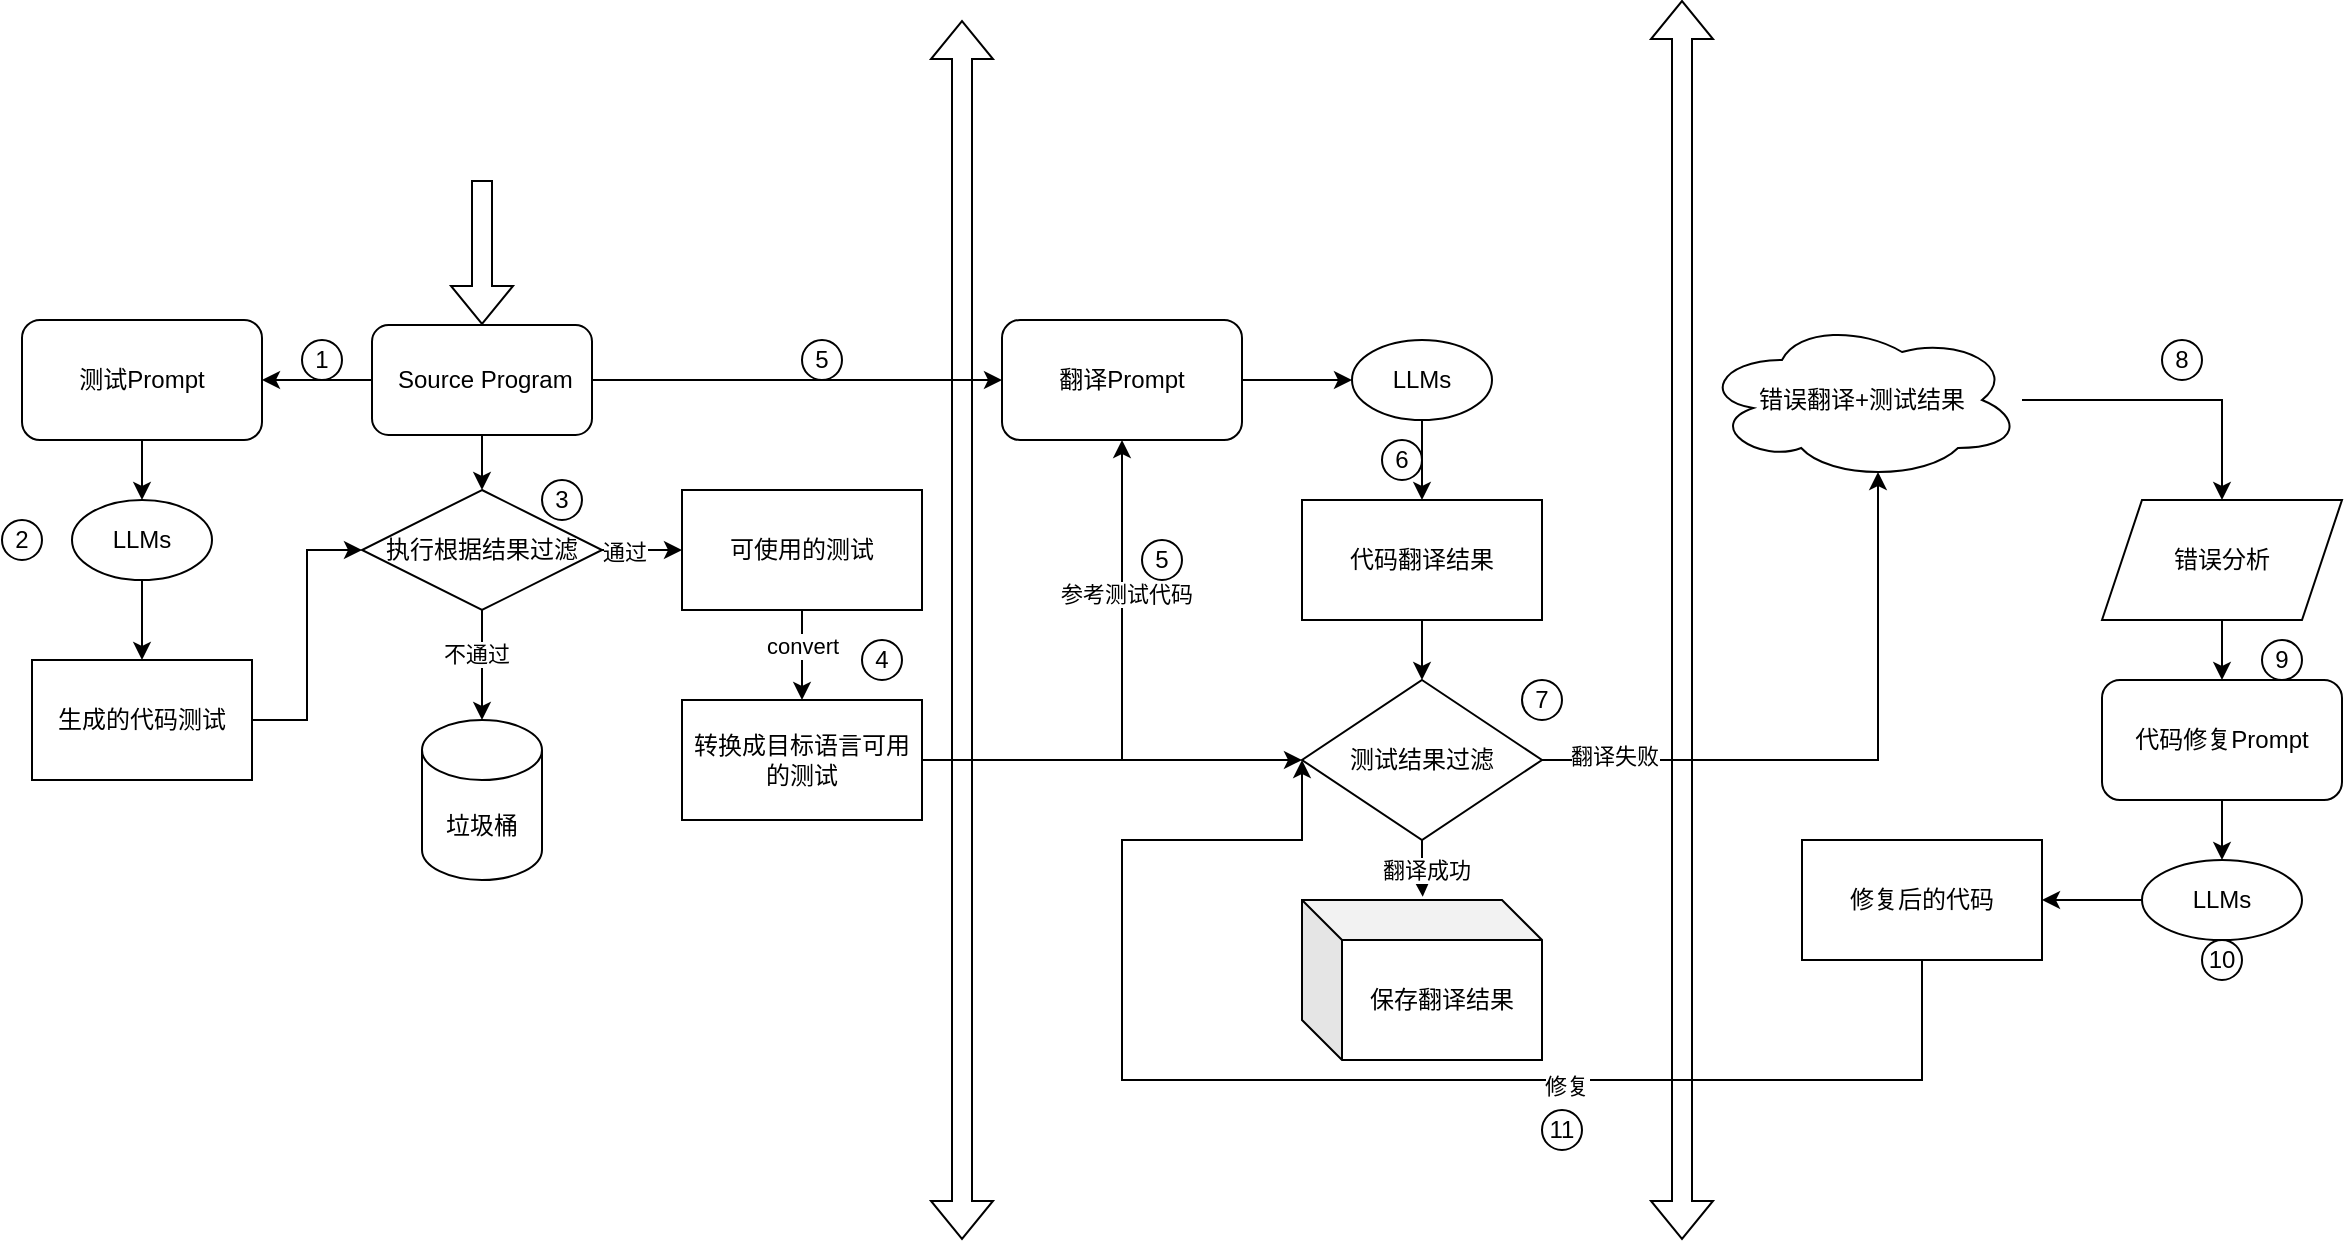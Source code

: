 <mxfile version="28.2.5">
  <diagram name="第 1 页" id="mnFQVvG62Rh3zPF-ihMT">
    <mxGraphModel dx="1693" dy="907" grid="1" gridSize="10" guides="1" tooltips="1" connect="1" arrows="1" fold="1" page="1" pageScale="1" pageWidth="827" pageHeight="1169" math="0" shadow="0">
      <root>
        <mxCell id="0" />
        <mxCell id="1" parent="0" />
        <mxCell id="vuQjMaOmqYNS7_a6hu1z-4" style="edgeStyle=orthogonalEdgeStyle;rounded=0;orthogonalLoop=1;jettySize=auto;html=1;entryX=0.5;entryY=0;entryDx=0;entryDy=0;" edge="1" parent="1" source="yU_CyNfrzpjY19r-bfCw-1" target="yU_CyNfrzpjY19r-bfCw-3">
          <mxGeometry relative="1" as="geometry" />
        </mxCell>
        <mxCell id="yU_CyNfrzpjY19r-bfCw-1" value="测试Prompt" style="rounded=1;whiteSpace=wrap;html=1;" parent="1" vertex="1">
          <mxGeometry x="90" y="180" width="120" height="60" as="geometry" />
        </mxCell>
        <mxCell id="vuQjMaOmqYNS7_a6hu1z-10" style="edgeStyle=orthogonalEdgeStyle;rounded=0;orthogonalLoop=1;jettySize=auto;html=1;entryX=1;entryY=0.5;entryDx=0;entryDy=0;" edge="1" parent="1" source="yU_CyNfrzpjY19r-bfCw-2" target="yU_CyNfrzpjY19r-bfCw-1">
          <mxGeometry relative="1" as="geometry" />
        </mxCell>
        <mxCell id="vuQjMaOmqYNS7_a6hu1z-13" style="edgeStyle=orthogonalEdgeStyle;rounded=0;orthogonalLoop=1;jettySize=auto;html=1;entryX=0;entryY=0.5;entryDx=0;entryDy=0;" edge="1" parent="1" source="yU_CyNfrzpjY19r-bfCw-2" target="yU_CyNfrzpjY19r-bfCw-8">
          <mxGeometry relative="1" as="geometry" />
        </mxCell>
        <mxCell id="vuQjMaOmqYNS7_a6hu1z-35" style="edgeStyle=orthogonalEdgeStyle;rounded=0;orthogonalLoop=1;jettySize=auto;html=1;entryX=0.5;entryY=0;entryDx=0;entryDy=0;" edge="1" parent="1" source="yU_CyNfrzpjY19r-bfCw-2" target="yU_CyNfrzpjY19r-bfCw-5">
          <mxGeometry relative="1" as="geometry" />
        </mxCell>
        <mxCell id="yU_CyNfrzpjY19r-bfCw-2" value="&amp;nbsp;Source Program" style="rounded=1;whiteSpace=wrap;html=1;" parent="1" vertex="1">
          <mxGeometry x="265" y="182.5" width="110" height="55" as="geometry" />
        </mxCell>
        <mxCell id="vuQjMaOmqYNS7_a6hu1z-5" style="edgeStyle=orthogonalEdgeStyle;rounded=0;orthogonalLoop=1;jettySize=auto;html=1;entryX=0.5;entryY=0;entryDx=0;entryDy=0;" edge="1" parent="1" source="yU_CyNfrzpjY19r-bfCw-3" target="yU_CyNfrzpjY19r-bfCw-4">
          <mxGeometry relative="1" as="geometry" />
        </mxCell>
        <mxCell id="yU_CyNfrzpjY19r-bfCw-3" value="LLMs" style="ellipse;whiteSpace=wrap;html=1;" parent="1" vertex="1">
          <mxGeometry x="115" y="270" width="70" height="40" as="geometry" />
        </mxCell>
        <mxCell id="vuQjMaOmqYNS7_a6hu1z-6" style="edgeStyle=orthogonalEdgeStyle;rounded=0;orthogonalLoop=1;jettySize=auto;html=1;entryX=0;entryY=0.5;entryDx=0;entryDy=0;" edge="1" parent="1" source="yU_CyNfrzpjY19r-bfCw-4" target="yU_CyNfrzpjY19r-bfCw-5">
          <mxGeometry relative="1" as="geometry" />
        </mxCell>
        <mxCell id="yU_CyNfrzpjY19r-bfCw-4" value="生成的代码测试" style="rounded=0;whiteSpace=wrap;html=1;" parent="1" vertex="1">
          <mxGeometry x="95" y="350" width="110" height="60" as="geometry" />
        </mxCell>
        <mxCell id="vuQjMaOmqYNS7_a6hu1z-7" style="edgeStyle=orthogonalEdgeStyle;rounded=0;orthogonalLoop=1;jettySize=auto;html=1;" edge="1" parent="1" source="yU_CyNfrzpjY19r-bfCw-5" target="yU_CyNfrzpjY19r-bfCw-6">
          <mxGeometry relative="1" as="geometry" />
        </mxCell>
        <mxCell id="vuQjMaOmqYNS7_a6hu1z-8" value="不通过" style="edgeLabel;html=1;align=center;verticalAlign=middle;resizable=0;points=[];" vertex="1" connectable="0" parent="vuQjMaOmqYNS7_a6hu1z-7">
          <mxGeometry x="-0.222" y="-3" relative="1" as="geometry">
            <mxPoint as="offset" />
          </mxGeometry>
        </mxCell>
        <mxCell id="vuQjMaOmqYNS7_a6hu1z-9" style="edgeStyle=orthogonalEdgeStyle;rounded=0;orthogonalLoop=1;jettySize=auto;html=1;entryX=0;entryY=0.5;entryDx=0;entryDy=0;" edge="1" parent="1" source="yU_CyNfrzpjY19r-bfCw-5" target="yU_CyNfrzpjY19r-bfCw-7">
          <mxGeometry relative="1" as="geometry" />
        </mxCell>
        <mxCell id="vuQjMaOmqYNS7_a6hu1z-12" value="通过" style="edgeLabel;html=1;align=center;verticalAlign=middle;resizable=0;points=[];" vertex="1" connectable="0" parent="vuQjMaOmqYNS7_a6hu1z-9">
          <mxGeometry x="-0.47" y="-1" relative="1" as="geometry">
            <mxPoint as="offset" />
          </mxGeometry>
        </mxCell>
        <mxCell id="yU_CyNfrzpjY19r-bfCw-5" value="执行根据结果过滤" style="rhombus;whiteSpace=wrap;html=1;" parent="1" vertex="1">
          <mxGeometry x="260" y="265" width="120" height="60" as="geometry" />
        </mxCell>
        <mxCell id="yU_CyNfrzpjY19r-bfCw-6" value="垃圾桶" style="shape=cylinder3;whiteSpace=wrap;html=1;boundedLbl=1;backgroundOutline=1;size=15;" parent="1" vertex="1">
          <mxGeometry x="290" y="380" width="60" height="80" as="geometry" />
        </mxCell>
        <mxCell id="yU_CyNfrzpjY19r-bfCw-12" style="edgeStyle=orthogonalEdgeStyle;rounded=0;orthogonalLoop=1;jettySize=auto;html=1;entryX=0.5;entryY=0;entryDx=0;entryDy=0;" parent="1" source="yU_CyNfrzpjY19r-bfCw-7" target="yU_CyNfrzpjY19r-bfCw-11" edge="1">
          <mxGeometry relative="1" as="geometry" />
        </mxCell>
        <mxCell id="yU_CyNfrzpjY19r-bfCw-13" value="convert" style="edgeLabel;html=1;align=center;verticalAlign=middle;resizable=0;points=[];" parent="yU_CyNfrzpjY19r-bfCw-12" vertex="1" connectable="0">
          <mxGeometry x="-0.233" relative="1" as="geometry">
            <mxPoint as="offset" />
          </mxGeometry>
        </mxCell>
        <mxCell id="yU_CyNfrzpjY19r-bfCw-7" value="可使用的测试" style="rounded=0;whiteSpace=wrap;html=1;" parent="1" vertex="1">
          <mxGeometry x="420" y="265" width="120" height="60" as="geometry" />
        </mxCell>
        <mxCell id="vuQjMaOmqYNS7_a6hu1z-3" style="edgeStyle=orthogonalEdgeStyle;rounded=0;orthogonalLoop=1;jettySize=auto;html=1;entryX=0;entryY=0.5;entryDx=0;entryDy=0;" edge="1" parent="1" source="yU_CyNfrzpjY19r-bfCw-8" target="yU_CyNfrzpjY19r-bfCw-9">
          <mxGeometry relative="1" as="geometry" />
        </mxCell>
        <mxCell id="yU_CyNfrzpjY19r-bfCw-8" value="翻译Prompt" style="rounded=1;whiteSpace=wrap;html=1;" parent="1" vertex="1">
          <mxGeometry x="580" y="180" width="120" height="60" as="geometry" />
        </mxCell>
        <mxCell id="yU_CyNfrzpjY19r-bfCw-18" style="edgeStyle=orthogonalEdgeStyle;rounded=0;orthogonalLoop=1;jettySize=auto;html=1;entryX=0.5;entryY=0;entryDx=0;entryDy=0;" parent="1" source="yU_CyNfrzpjY19r-bfCw-9" target="yU_CyNfrzpjY19r-bfCw-10" edge="1">
          <mxGeometry relative="1" as="geometry" />
        </mxCell>
        <mxCell id="yU_CyNfrzpjY19r-bfCw-9" value="LLMs" style="ellipse;whiteSpace=wrap;html=1;" parent="1" vertex="1">
          <mxGeometry x="755" y="190" width="70" height="40" as="geometry" />
        </mxCell>
        <mxCell id="yU_CyNfrzpjY19r-bfCw-16" style="edgeStyle=orthogonalEdgeStyle;rounded=0;orthogonalLoop=1;jettySize=auto;html=1;entryX=0.5;entryY=0;entryDx=0;entryDy=0;" parent="1" source="yU_CyNfrzpjY19r-bfCw-10" target="yU_CyNfrzpjY19r-bfCw-14" edge="1">
          <mxGeometry relative="1" as="geometry" />
        </mxCell>
        <mxCell id="yU_CyNfrzpjY19r-bfCw-10" value="代码翻译结果" style="rounded=0;whiteSpace=wrap;html=1;" parent="1" vertex="1">
          <mxGeometry x="730" y="270" width="120" height="60" as="geometry" />
        </mxCell>
        <mxCell id="yU_CyNfrzpjY19r-bfCw-15" style="edgeStyle=orthogonalEdgeStyle;rounded=0;orthogonalLoop=1;jettySize=auto;html=1;entryX=0;entryY=0.5;entryDx=0;entryDy=0;" parent="1" source="yU_CyNfrzpjY19r-bfCw-11" edge="1" target="yU_CyNfrzpjY19r-bfCw-14">
          <mxGeometry relative="1" as="geometry">
            <mxPoint x="610" y="520" as="targetPoint" />
          </mxGeometry>
        </mxCell>
        <mxCell id="vuQjMaOmqYNS7_a6hu1z-42" style="edgeStyle=orthogonalEdgeStyle;rounded=0;orthogonalLoop=1;jettySize=auto;html=1;entryX=0.5;entryY=1;entryDx=0;entryDy=0;" edge="1" parent="1" source="yU_CyNfrzpjY19r-bfCw-11" target="yU_CyNfrzpjY19r-bfCw-8">
          <mxGeometry relative="1" as="geometry">
            <Array as="points">
              <mxPoint x="640" y="400" />
              <mxPoint x="640" y="240" />
            </Array>
          </mxGeometry>
        </mxCell>
        <mxCell id="vuQjMaOmqYNS7_a6hu1z-43" value="参考测试代码" style="edgeLabel;html=1;align=center;verticalAlign=middle;resizable=0;points=[];" vertex="1" connectable="0" parent="vuQjMaOmqYNS7_a6hu1z-42">
          <mxGeometry x="0.42" y="-2" relative="1" as="geometry">
            <mxPoint y="1" as="offset" />
          </mxGeometry>
        </mxCell>
        <mxCell id="yU_CyNfrzpjY19r-bfCw-11" value="转换成目标语言可用的测试" style="rounded=0;whiteSpace=wrap;html=1;" parent="1" vertex="1">
          <mxGeometry x="420" y="370" width="120" height="60" as="geometry" />
        </mxCell>
        <mxCell id="vuQjMaOmqYNS7_a6hu1z-15" style="edgeStyle=orthogonalEdgeStyle;rounded=0;orthogonalLoop=1;jettySize=auto;html=1;entryX=0.55;entryY=0.95;entryDx=0;entryDy=0;entryPerimeter=0;" edge="1" parent="1" source="yU_CyNfrzpjY19r-bfCw-14" target="vuQjMaOmqYNS7_a6hu1z-14">
          <mxGeometry relative="1" as="geometry">
            <mxPoint x="920" y="310" as="targetPoint" />
          </mxGeometry>
        </mxCell>
        <mxCell id="vuQjMaOmqYNS7_a6hu1z-49" value="翻译失败" style="edgeLabel;html=1;align=center;verticalAlign=middle;resizable=0;points=[];" vertex="1" connectable="0" parent="vuQjMaOmqYNS7_a6hu1z-15">
          <mxGeometry x="-0.772" y="2" relative="1" as="geometry">
            <mxPoint as="offset" />
          </mxGeometry>
        </mxCell>
        <mxCell id="yU_CyNfrzpjY19r-bfCw-14" value="测试结果过滤" style="rhombus;whiteSpace=wrap;html=1;" parent="1" vertex="1">
          <mxGeometry x="730" y="360" width="120" height="80" as="geometry" />
        </mxCell>
        <mxCell id="vuQjMaOmqYNS7_a6hu1z-1" value="保存翻译结果" style="shape=cube;whiteSpace=wrap;html=1;boundedLbl=1;backgroundOutline=1;darkOpacity=0.05;darkOpacity2=0.1;" vertex="1" parent="1">
          <mxGeometry x="730" y="470" width="120" height="80" as="geometry" />
        </mxCell>
        <mxCell id="vuQjMaOmqYNS7_a6hu1z-2" style="edgeStyle=orthogonalEdgeStyle;rounded=0;orthogonalLoop=1;jettySize=auto;html=1;entryX=0.503;entryY=-0.021;entryDx=0;entryDy=0;entryPerimeter=0;" edge="1" parent="1" source="yU_CyNfrzpjY19r-bfCw-14" target="vuQjMaOmqYNS7_a6hu1z-1">
          <mxGeometry relative="1" as="geometry" />
        </mxCell>
        <mxCell id="vuQjMaOmqYNS7_a6hu1z-48" value="翻译成功" style="edgeLabel;html=1;align=center;verticalAlign=middle;resizable=0;points=[];" vertex="1" connectable="0" parent="vuQjMaOmqYNS7_a6hu1z-2">
          <mxGeometry x="-0.149" y="2" relative="1" as="geometry">
            <mxPoint y="3" as="offset" />
          </mxGeometry>
        </mxCell>
        <mxCell id="vuQjMaOmqYNS7_a6hu1z-11" value="" style="shape=flexArrow;endArrow=classic;html=1;rounded=0;entryX=0.5;entryY=0;entryDx=0;entryDy=0;" edge="1" parent="1" target="yU_CyNfrzpjY19r-bfCw-2">
          <mxGeometry width="50" height="50" relative="1" as="geometry">
            <mxPoint x="320" y="110" as="sourcePoint" />
            <mxPoint x="335" y="70" as="targetPoint" />
          </mxGeometry>
        </mxCell>
        <mxCell id="vuQjMaOmqYNS7_a6hu1z-18" style="edgeStyle=orthogonalEdgeStyle;rounded=0;orthogonalLoop=1;jettySize=auto;html=1;entryX=0.5;entryY=0;entryDx=0;entryDy=0;" edge="1" parent="1" source="vuQjMaOmqYNS7_a6hu1z-14" target="vuQjMaOmqYNS7_a6hu1z-17">
          <mxGeometry relative="1" as="geometry">
            <Array as="points">
              <mxPoint x="1040" y="220" />
              <mxPoint x="1260" y="220" />
            </Array>
          </mxGeometry>
        </mxCell>
        <mxCell id="vuQjMaOmqYNS7_a6hu1z-14" value="错误翻译+测试结果" style="ellipse;shape=cloud;whiteSpace=wrap;html=1;" vertex="1" parent="1">
          <mxGeometry x="930" y="180" width="160" height="80" as="geometry" />
        </mxCell>
        <mxCell id="vuQjMaOmqYNS7_a6hu1z-20" style="edgeStyle=orthogonalEdgeStyle;rounded=0;orthogonalLoop=1;jettySize=auto;html=1;" edge="1" parent="1" source="vuQjMaOmqYNS7_a6hu1z-17" target="vuQjMaOmqYNS7_a6hu1z-19">
          <mxGeometry relative="1" as="geometry" />
        </mxCell>
        <mxCell id="vuQjMaOmqYNS7_a6hu1z-17" value="错误分析" style="shape=parallelogram;perimeter=parallelogramPerimeter;whiteSpace=wrap;html=1;fixedSize=1;" vertex="1" parent="1">
          <mxGeometry x="1130" y="270" width="120" height="60" as="geometry" />
        </mxCell>
        <mxCell id="vuQjMaOmqYNS7_a6hu1z-22" style="edgeStyle=orthogonalEdgeStyle;rounded=0;orthogonalLoop=1;jettySize=auto;html=1;entryX=0.5;entryY=0;entryDx=0;entryDy=0;" edge="1" parent="1" source="vuQjMaOmqYNS7_a6hu1z-19" target="vuQjMaOmqYNS7_a6hu1z-21">
          <mxGeometry relative="1" as="geometry" />
        </mxCell>
        <mxCell id="vuQjMaOmqYNS7_a6hu1z-19" value="代码修复Prompt" style="rounded=1;whiteSpace=wrap;html=1;" vertex="1" parent="1">
          <mxGeometry x="1130" y="360" width="120" height="60" as="geometry" />
        </mxCell>
        <mxCell id="vuQjMaOmqYNS7_a6hu1z-24" style="edgeStyle=orthogonalEdgeStyle;rounded=0;orthogonalLoop=1;jettySize=auto;html=1;entryX=1;entryY=0.5;entryDx=0;entryDy=0;" edge="1" parent="1" source="vuQjMaOmqYNS7_a6hu1z-21" target="vuQjMaOmqYNS7_a6hu1z-23">
          <mxGeometry relative="1" as="geometry" />
        </mxCell>
        <mxCell id="vuQjMaOmqYNS7_a6hu1z-21" value="LLMs" style="ellipse;whiteSpace=wrap;html=1;" vertex="1" parent="1">
          <mxGeometry x="1150" y="450" width="80" height="40" as="geometry" />
        </mxCell>
        <mxCell id="vuQjMaOmqYNS7_a6hu1z-25" style="edgeStyle=orthogonalEdgeStyle;rounded=0;orthogonalLoop=1;jettySize=auto;html=1;entryX=0;entryY=0.5;entryDx=0;entryDy=0;" edge="1" parent="1" source="vuQjMaOmqYNS7_a6hu1z-23" target="yU_CyNfrzpjY19r-bfCw-14">
          <mxGeometry relative="1" as="geometry">
            <Array as="points">
              <mxPoint x="1040" y="560" />
              <mxPoint x="640" y="560" />
              <mxPoint x="640" y="440" />
              <mxPoint x="730" y="440" />
            </Array>
          </mxGeometry>
        </mxCell>
        <mxCell id="vuQjMaOmqYNS7_a6hu1z-53" value="修复" style="edgeLabel;html=1;align=center;verticalAlign=middle;resizable=0;points=[];" vertex="1" connectable="0" parent="vuQjMaOmqYNS7_a6hu1z-25">
          <mxGeometry x="-0.328" y="3" relative="1" as="geometry">
            <mxPoint as="offset" />
          </mxGeometry>
        </mxCell>
        <mxCell id="vuQjMaOmqYNS7_a6hu1z-23" value="修复后的代码" style="rounded=0;whiteSpace=wrap;html=1;" vertex="1" parent="1">
          <mxGeometry x="980" y="440" width="120" height="60" as="geometry" />
        </mxCell>
        <mxCell id="vuQjMaOmqYNS7_a6hu1z-27" value="" style="shape=flexArrow;endArrow=classic;startArrow=classic;html=1;rounded=0;" edge="1" parent="1">
          <mxGeometry width="100" height="100" relative="1" as="geometry">
            <mxPoint x="560" y="640" as="sourcePoint" />
            <mxPoint x="560" y="30" as="targetPoint" />
          </mxGeometry>
        </mxCell>
        <mxCell id="vuQjMaOmqYNS7_a6hu1z-28" value="" style="shape=flexArrow;endArrow=classic;startArrow=classic;html=1;rounded=0;" edge="1" parent="1">
          <mxGeometry width="100" height="100" relative="1" as="geometry">
            <mxPoint x="920" y="640" as="sourcePoint" />
            <mxPoint x="920" y="20" as="targetPoint" />
          </mxGeometry>
        </mxCell>
        <mxCell id="vuQjMaOmqYNS7_a6hu1z-33" value="1" style="ellipse;whiteSpace=wrap;html=1;aspect=fixed;" vertex="1" parent="1">
          <mxGeometry x="230" y="190" width="20" height="20" as="geometry" />
        </mxCell>
        <mxCell id="vuQjMaOmqYNS7_a6hu1z-34" value="2" style="ellipse;whiteSpace=wrap;html=1;aspect=fixed;" vertex="1" parent="1">
          <mxGeometry x="80" y="280" width="20" height="20" as="geometry" />
        </mxCell>
        <mxCell id="vuQjMaOmqYNS7_a6hu1z-40" value="3" style="ellipse;whiteSpace=wrap;html=1;aspect=fixed;" vertex="1" parent="1">
          <mxGeometry x="350" y="260" width="20" height="20" as="geometry" />
        </mxCell>
        <mxCell id="vuQjMaOmqYNS7_a6hu1z-41" value="4" style="ellipse;whiteSpace=wrap;html=1;aspect=fixed;" vertex="1" parent="1">
          <mxGeometry x="510" y="340" width="20" height="20" as="geometry" />
        </mxCell>
        <mxCell id="vuQjMaOmqYNS7_a6hu1z-45" value="5" style="ellipse;whiteSpace=wrap;html=1;aspect=fixed;" vertex="1" parent="1">
          <mxGeometry x="480" y="190" width="20" height="20" as="geometry" />
        </mxCell>
        <mxCell id="vuQjMaOmqYNS7_a6hu1z-46" value="6" style="ellipse;whiteSpace=wrap;html=1;aspect=fixed;" vertex="1" parent="1">
          <mxGeometry x="770" y="240" width="20" height="20" as="geometry" />
        </mxCell>
        <mxCell id="vuQjMaOmqYNS7_a6hu1z-47" value="7" style="ellipse;whiteSpace=wrap;html=1;aspect=fixed;" vertex="1" parent="1">
          <mxGeometry x="840" y="360" width="20" height="20" as="geometry" />
        </mxCell>
        <mxCell id="vuQjMaOmqYNS7_a6hu1z-50" value="8" style="ellipse;whiteSpace=wrap;html=1;aspect=fixed;" vertex="1" parent="1">
          <mxGeometry x="1160" y="190" width="20" height="20" as="geometry" />
        </mxCell>
        <mxCell id="vuQjMaOmqYNS7_a6hu1z-51" value="9" style="ellipse;whiteSpace=wrap;html=1;aspect=fixed;" vertex="1" parent="1">
          <mxGeometry x="1210" y="340" width="20" height="20" as="geometry" />
        </mxCell>
        <mxCell id="vuQjMaOmqYNS7_a6hu1z-52" value="10" style="ellipse;whiteSpace=wrap;html=1;aspect=fixed;" vertex="1" parent="1">
          <mxGeometry x="1180" y="490" width="20" height="20" as="geometry" />
        </mxCell>
        <mxCell id="vuQjMaOmqYNS7_a6hu1z-55" value="5" style="ellipse;whiteSpace=wrap;html=1;aspect=fixed;" vertex="1" parent="1">
          <mxGeometry x="650" y="290" width="20" height="20" as="geometry" />
        </mxCell>
        <mxCell id="vuQjMaOmqYNS7_a6hu1z-56" value="11" style="ellipse;whiteSpace=wrap;html=1;aspect=fixed;" vertex="1" parent="1">
          <mxGeometry x="850" y="575" width="20" height="20" as="geometry" />
        </mxCell>
      </root>
    </mxGraphModel>
  </diagram>
</mxfile>
